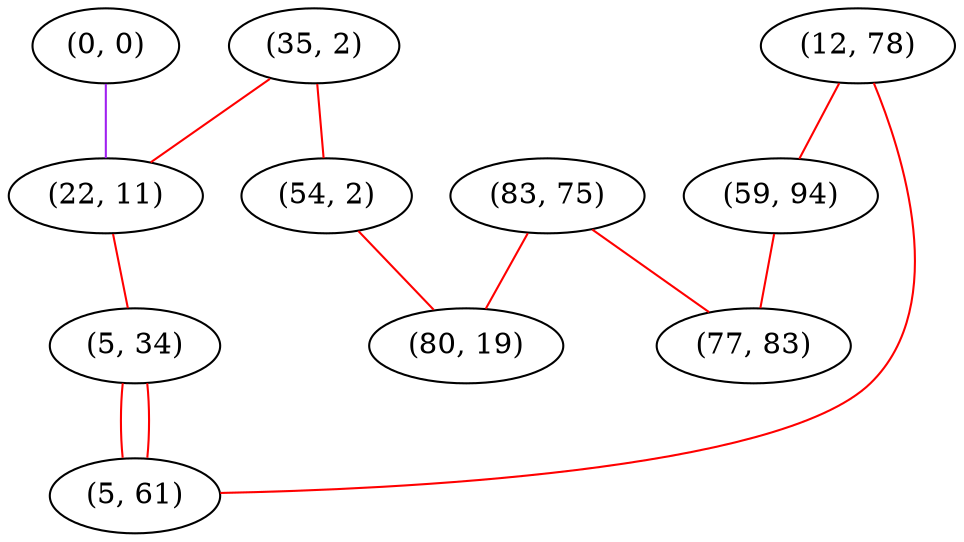 graph "" {
"(35, 2)";
"(54, 2)";
"(12, 78)";
"(83, 75)";
"(0, 0)";
"(59, 94)";
"(77, 83)";
"(22, 11)";
"(80, 19)";
"(5, 34)";
"(5, 61)";
"(35, 2)" -- "(22, 11)"  [color=red, key=0, weight=1];
"(35, 2)" -- "(54, 2)"  [color=red, key=0, weight=1];
"(54, 2)" -- "(80, 19)"  [color=red, key=0, weight=1];
"(12, 78)" -- "(5, 61)"  [color=red, key=0, weight=1];
"(12, 78)" -- "(59, 94)"  [color=red, key=0, weight=1];
"(83, 75)" -- "(80, 19)"  [color=red, key=0, weight=1];
"(83, 75)" -- "(77, 83)"  [color=red, key=0, weight=1];
"(0, 0)" -- "(22, 11)"  [color=purple, key=0, weight=4];
"(59, 94)" -- "(77, 83)"  [color=red, key=0, weight=1];
"(22, 11)" -- "(5, 34)"  [color=red, key=0, weight=1];
"(5, 34)" -- "(5, 61)"  [color=red, key=0, weight=1];
"(5, 34)" -- "(5, 61)"  [color=red, key=1, weight=1];
}
